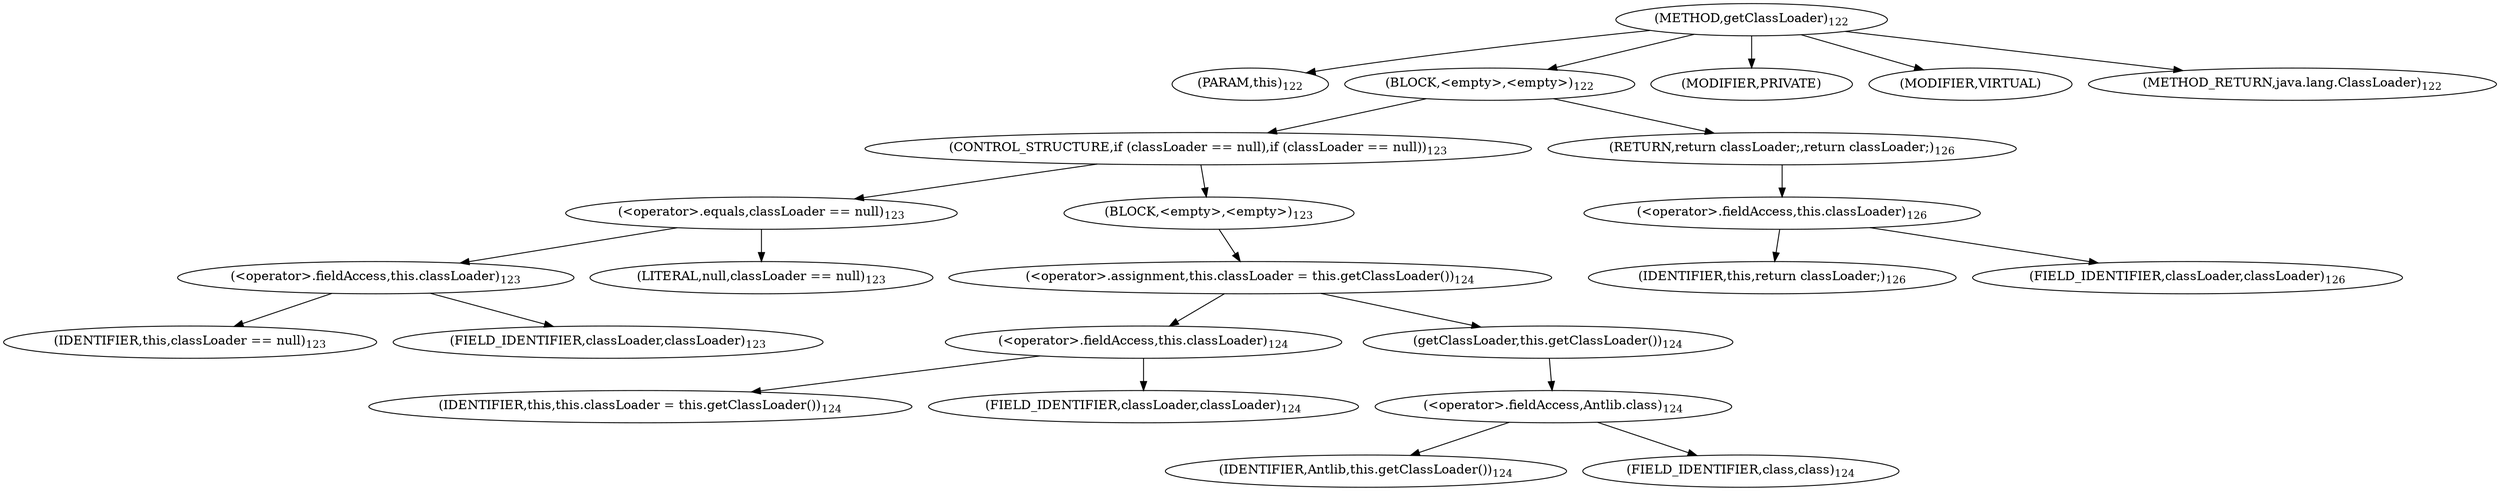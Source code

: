 digraph "getClassLoader" {  
"153" [label = <(METHOD,getClassLoader)<SUB>122</SUB>> ]
"154" [label = <(PARAM,this)<SUB>122</SUB>> ]
"155" [label = <(BLOCK,&lt;empty&gt;,&lt;empty&gt;)<SUB>122</SUB>> ]
"156" [label = <(CONTROL_STRUCTURE,if (classLoader == null),if (classLoader == null))<SUB>123</SUB>> ]
"157" [label = <(&lt;operator&gt;.equals,classLoader == null)<SUB>123</SUB>> ]
"158" [label = <(&lt;operator&gt;.fieldAccess,this.classLoader)<SUB>123</SUB>> ]
"159" [label = <(IDENTIFIER,this,classLoader == null)<SUB>123</SUB>> ]
"160" [label = <(FIELD_IDENTIFIER,classLoader,classLoader)<SUB>123</SUB>> ]
"161" [label = <(LITERAL,null,classLoader == null)<SUB>123</SUB>> ]
"162" [label = <(BLOCK,&lt;empty&gt;,&lt;empty&gt;)<SUB>123</SUB>> ]
"163" [label = <(&lt;operator&gt;.assignment,this.classLoader = this.getClassLoader())<SUB>124</SUB>> ]
"164" [label = <(&lt;operator&gt;.fieldAccess,this.classLoader)<SUB>124</SUB>> ]
"165" [label = <(IDENTIFIER,this,this.classLoader = this.getClassLoader())<SUB>124</SUB>> ]
"166" [label = <(FIELD_IDENTIFIER,classLoader,classLoader)<SUB>124</SUB>> ]
"167" [label = <(getClassLoader,this.getClassLoader())<SUB>124</SUB>> ]
"168" [label = <(&lt;operator&gt;.fieldAccess,Antlib.class)<SUB>124</SUB>> ]
"169" [label = <(IDENTIFIER,Antlib,this.getClassLoader())<SUB>124</SUB>> ]
"170" [label = <(FIELD_IDENTIFIER,class,class)<SUB>124</SUB>> ]
"171" [label = <(RETURN,return classLoader;,return classLoader;)<SUB>126</SUB>> ]
"172" [label = <(&lt;operator&gt;.fieldAccess,this.classLoader)<SUB>126</SUB>> ]
"173" [label = <(IDENTIFIER,this,return classLoader;)<SUB>126</SUB>> ]
"174" [label = <(FIELD_IDENTIFIER,classLoader,classLoader)<SUB>126</SUB>> ]
"175" [label = <(MODIFIER,PRIVATE)> ]
"176" [label = <(MODIFIER,VIRTUAL)> ]
"177" [label = <(METHOD_RETURN,java.lang.ClassLoader)<SUB>122</SUB>> ]
  "153" -> "154" 
  "153" -> "155" 
  "153" -> "175" 
  "153" -> "176" 
  "153" -> "177" 
  "155" -> "156" 
  "155" -> "171" 
  "156" -> "157" 
  "156" -> "162" 
  "157" -> "158" 
  "157" -> "161" 
  "158" -> "159" 
  "158" -> "160" 
  "162" -> "163" 
  "163" -> "164" 
  "163" -> "167" 
  "164" -> "165" 
  "164" -> "166" 
  "167" -> "168" 
  "168" -> "169" 
  "168" -> "170" 
  "171" -> "172" 
  "172" -> "173" 
  "172" -> "174" 
}
